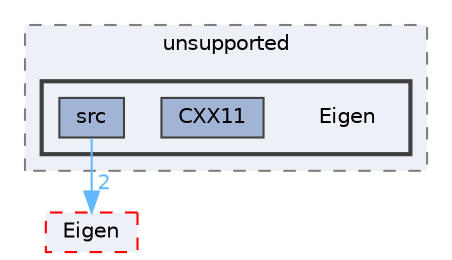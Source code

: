 digraph "external/taskflow/3rd-party/eigen-3.3.7/unsupported/Eigen"
{
 // LATEX_PDF_SIZE
  bgcolor="transparent";
  edge [fontname=Helvetica,fontsize=10,labelfontname=Helvetica,labelfontsize=10];
  node [fontname=Helvetica,fontsize=10,shape=box,height=0.2,width=0.4];
  compound=true
  subgraph clusterdir_433b8db4572bc4fe5be144b7aa59565b {
    graph [ bgcolor="#edf0f7", pencolor="grey50", label="unsupported", fontname=Helvetica,fontsize=10 style="filled,dashed", URL="dir_433b8db4572bc4fe5be144b7aa59565b.html",tooltip=""]
  subgraph clusterdir_a5de36d4bbea65a182d971d2cf008733 {
    graph [ bgcolor="#edf0f7", pencolor="grey25", label="", fontname=Helvetica,fontsize=10 style="filled,bold", URL="dir_a5de36d4bbea65a182d971d2cf008733.html",tooltip=""]
    dir_a5de36d4bbea65a182d971d2cf008733 [shape=plaintext, label="Eigen"];
  dir_ad2b2bf62dd385752d76ce18c79fa2e7 [label="CXX11", fillcolor="#a2b4d6", color="grey25", style="filled", URL="dir_ad2b2bf62dd385752d76ce18c79fa2e7.html",tooltip=""];
  dir_9f83894f9d9ad8e6fa2d07b6fb700861 [label="src", fillcolor="#a2b4d6", color="grey25", style="filled", URL="dir_9f83894f9d9ad8e6fa2d07b6fb700861.html",tooltip=""];
  }
  }
  dir_d1a47cac98c279670d673fa2afdb8708 [label="Eigen", fillcolor="#edf0f7", color="red", style="filled,dashed", URL="dir_d1a47cac98c279670d673fa2afdb8708.html",tooltip=""];
  dir_9f83894f9d9ad8e6fa2d07b6fb700861->dir_d1a47cac98c279670d673fa2afdb8708 [headlabel="2", labeldistance=1.5 headhref="dir_000779_000237.html" href="dir_000779_000237.html" color="steelblue1" fontcolor="steelblue1"];
}

